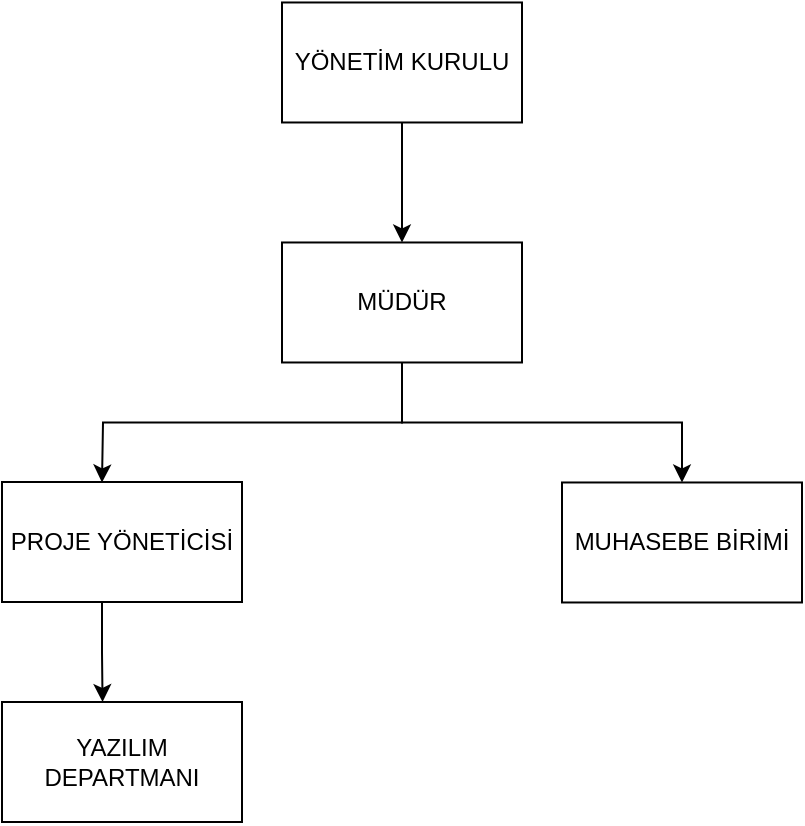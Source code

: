 <mxfile version="24.5.3" type="device">
  <diagram name="Sayfa -1" id="6Yzow0I6oxchyKIVTVFD">
    <mxGraphModel dx="1518" dy="655" grid="1" gridSize="10" guides="1" tooltips="1" connect="1" arrows="1" fold="1" page="1" pageScale="1" pageWidth="827" pageHeight="1169" math="0" shadow="0">
      <root>
        <mxCell id="0" />
        <mxCell id="1" parent="0" />
        <mxCell id="o8wNzJRtlwuXeSail1KY-2" style="edgeStyle=orthogonalEdgeStyle;rounded=0;orthogonalLoop=1;jettySize=auto;html=1;exitX=0.5;exitY=1;exitDx=0;exitDy=0;" edge="1" parent="1" source="o8wNzJRtlwuXeSail1KY-1">
          <mxGeometry relative="1" as="geometry">
            <mxPoint x="250" y="260.24" as="targetPoint" />
          </mxGeometry>
        </mxCell>
        <mxCell id="o8wNzJRtlwuXeSail1KY-3" style="edgeStyle=orthogonalEdgeStyle;rounded=0;orthogonalLoop=1;jettySize=auto;html=1;entryX=0.5;entryY=0;entryDx=0;entryDy=0;" edge="1" parent="1" source="o8wNzJRtlwuXeSail1KY-1" target="o8wNzJRtlwuXeSail1KY-5">
          <mxGeometry relative="1" as="geometry">
            <mxPoint x="570" y="260.24" as="targetPoint" />
            <Array as="points">
              <mxPoint x="400" y="230.24" />
              <mxPoint x="540" y="230.24" />
            </Array>
          </mxGeometry>
        </mxCell>
        <mxCell id="o8wNzJRtlwuXeSail1KY-1" value="MÜDÜR" style="whiteSpace=wrap;html=1;" vertex="1" parent="1">
          <mxGeometry x="340" y="140.24" width="120" height="60" as="geometry" />
        </mxCell>
        <mxCell id="o8wNzJRtlwuXeSail1KY-6" style="edgeStyle=orthogonalEdgeStyle;rounded=0;orthogonalLoop=1;jettySize=auto;html=1;entryX=0.419;entryY=-0.004;entryDx=0;entryDy=0;entryPerimeter=0;" edge="1" parent="1">
          <mxGeometry relative="1" as="geometry">
            <mxPoint x="250.28" y="370" as="targetPoint" />
            <mxPoint x="250" y="320.24" as="sourcePoint" />
            <Array as="points">
              <mxPoint x="250" y="345.24" />
              <mxPoint x="250" y="345.24" />
            </Array>
          </mxGeometry>
        </mxCell>
        <mxCell id="o8wNzJRtlwuXeSail1KY-4" value="PROJE YÖNETİCİSİ" style="whiteSpace=wrap;html=1;" vertex="1" parent="1">
          <mxGeometry x="200" y="260" width="120" height="60" as="geometry" />
        </mxCell>
        <mxCell id="o8wNzJRtlwuXeSail1KY-5" value="MUHASEBE BİRİMİ" style="whiteSpace=wrap;html=1;" vertex="1" parent="1">
          <mxGeometry x="480" y="260.24" width="120" height="60" as="geometry" />
        </mxCell>
        <mxCell id="o8wNzJRtlwuXeSail1KY-7" value="YAZILIM DEPARTMANI" style="whiteSpace=wrap;html=1;" vertex="1" parent="1">
          <mxGeometry x="200" y="370" width="120" height="60" as="geometry" />
        </mxCell>
        <mxCell id="o8wNzJRtlwuXeSail1KY-9" style="edgeStyle=orthogonalEdgeStyle;rounded=0;orthogonalLoop=1;jettySize=auto;html=1;entryX=0.5;entryY=0;entryDx=0;entryDy=0;" edge="1" parent="1" source="o8wNzJRtlwuXeSail1KY-8" target="o8wNzJRtlwuXeSail1KY-1">
          <mxGeometry relative="1" as="geometry" />
        </mxCell>
        <mxCell id="o8wNzJRtlwuXeSail1KY-8" value="YÖNETİM KURULU" style="whiteSpace=wrap;html=1;" vertex="1" parent="1">
          <mxGeometry x="340" y="20.24" width="120" height="60" as="geometry" />
        </mxCell>
      </root>
    </mxGraphModel>
  </diagram>
</mxfile>
